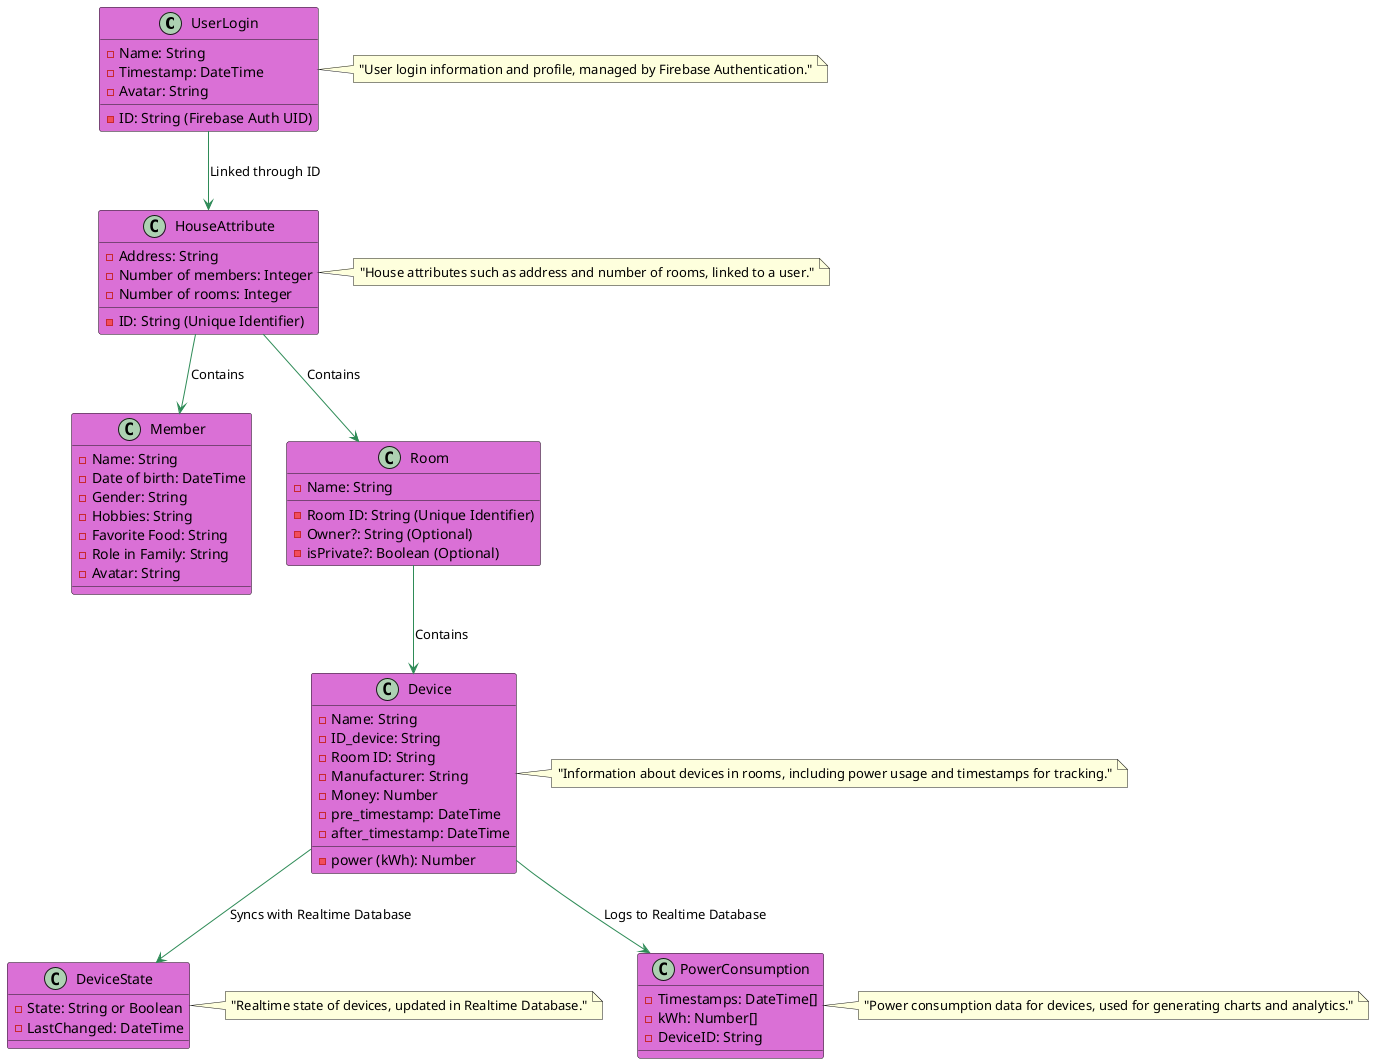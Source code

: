 @startuml
' Define a style for tables
skinparam class {
    BackgroundColor Orchid
    ArrowColor SeaGreen
}

' Define classes for each collection/entity
class UserLogin {
    - Name: String
    - ID: String (Firebase Auth UID)
    - Timestamp: DateTime
    - Avatar: String
}

class HouseAttribute {
    - Address: String
    - ID: String (Unique Identifier)
    - Number of members: Integer
    - Number of rooms: Integer
}

class Member {
    - Name: String
    - Date of birth: DateTime
    - Gender: String
    - Hobbies: String
    - Favorite Food: String
    - Role in Family: String
    - Avatar: String
}

class Room {
    - Name: String
    - Room ID: String (Unique Identifier)
    - Owner?: String (Optional)
    - isPrivate?: Boolean (Optional)
}

class Device {
    - Name: String
    - ID_device: String
    - Room ID: String
    - Manufacturer: String
    - Money: Number
    - pre_timestamp: DateTime
    - after_timestamp: DateTime
    - power (kWh): Number
}

' Define classes for Realtime Database nodes
class DeviceState {
    - State: String or Boolean
    - LastChanged: DateTime
}

class PowerConsumption {
    - Timestamps: DateTime[]
    - kWh: Number[]
    - DeviceID: String
}

' Define relationships
UserLogin --> HouseAttribute : "Linked through ID"
HouseAttribute --> Member : "Contains"
HouseAttribute --> Room : "Contains"
Room --> Device : "Contains"
Device --> DeviceState : "Syncs with Realtime Database"
Device --> PowerConsumption : "Logs to Realtime Database"

' Add notes
note right of UserLogin
    "User login information and profile, managed by Firebase Authentication."
end note

note right of HouseAttribute
    "House attributes such as address and number of rooms, linked to a user."
end note

note right of Device
    "Information about devices in rooms, including power usage and timestamps for tracking."
end note

note right of DeviceState
    "Realtime state of devices, updated in Realtime Database."
end note

note right of PowerConsumption
    "Power consumption data for devices, used for generating charts and analytics."
end note

@enduml
